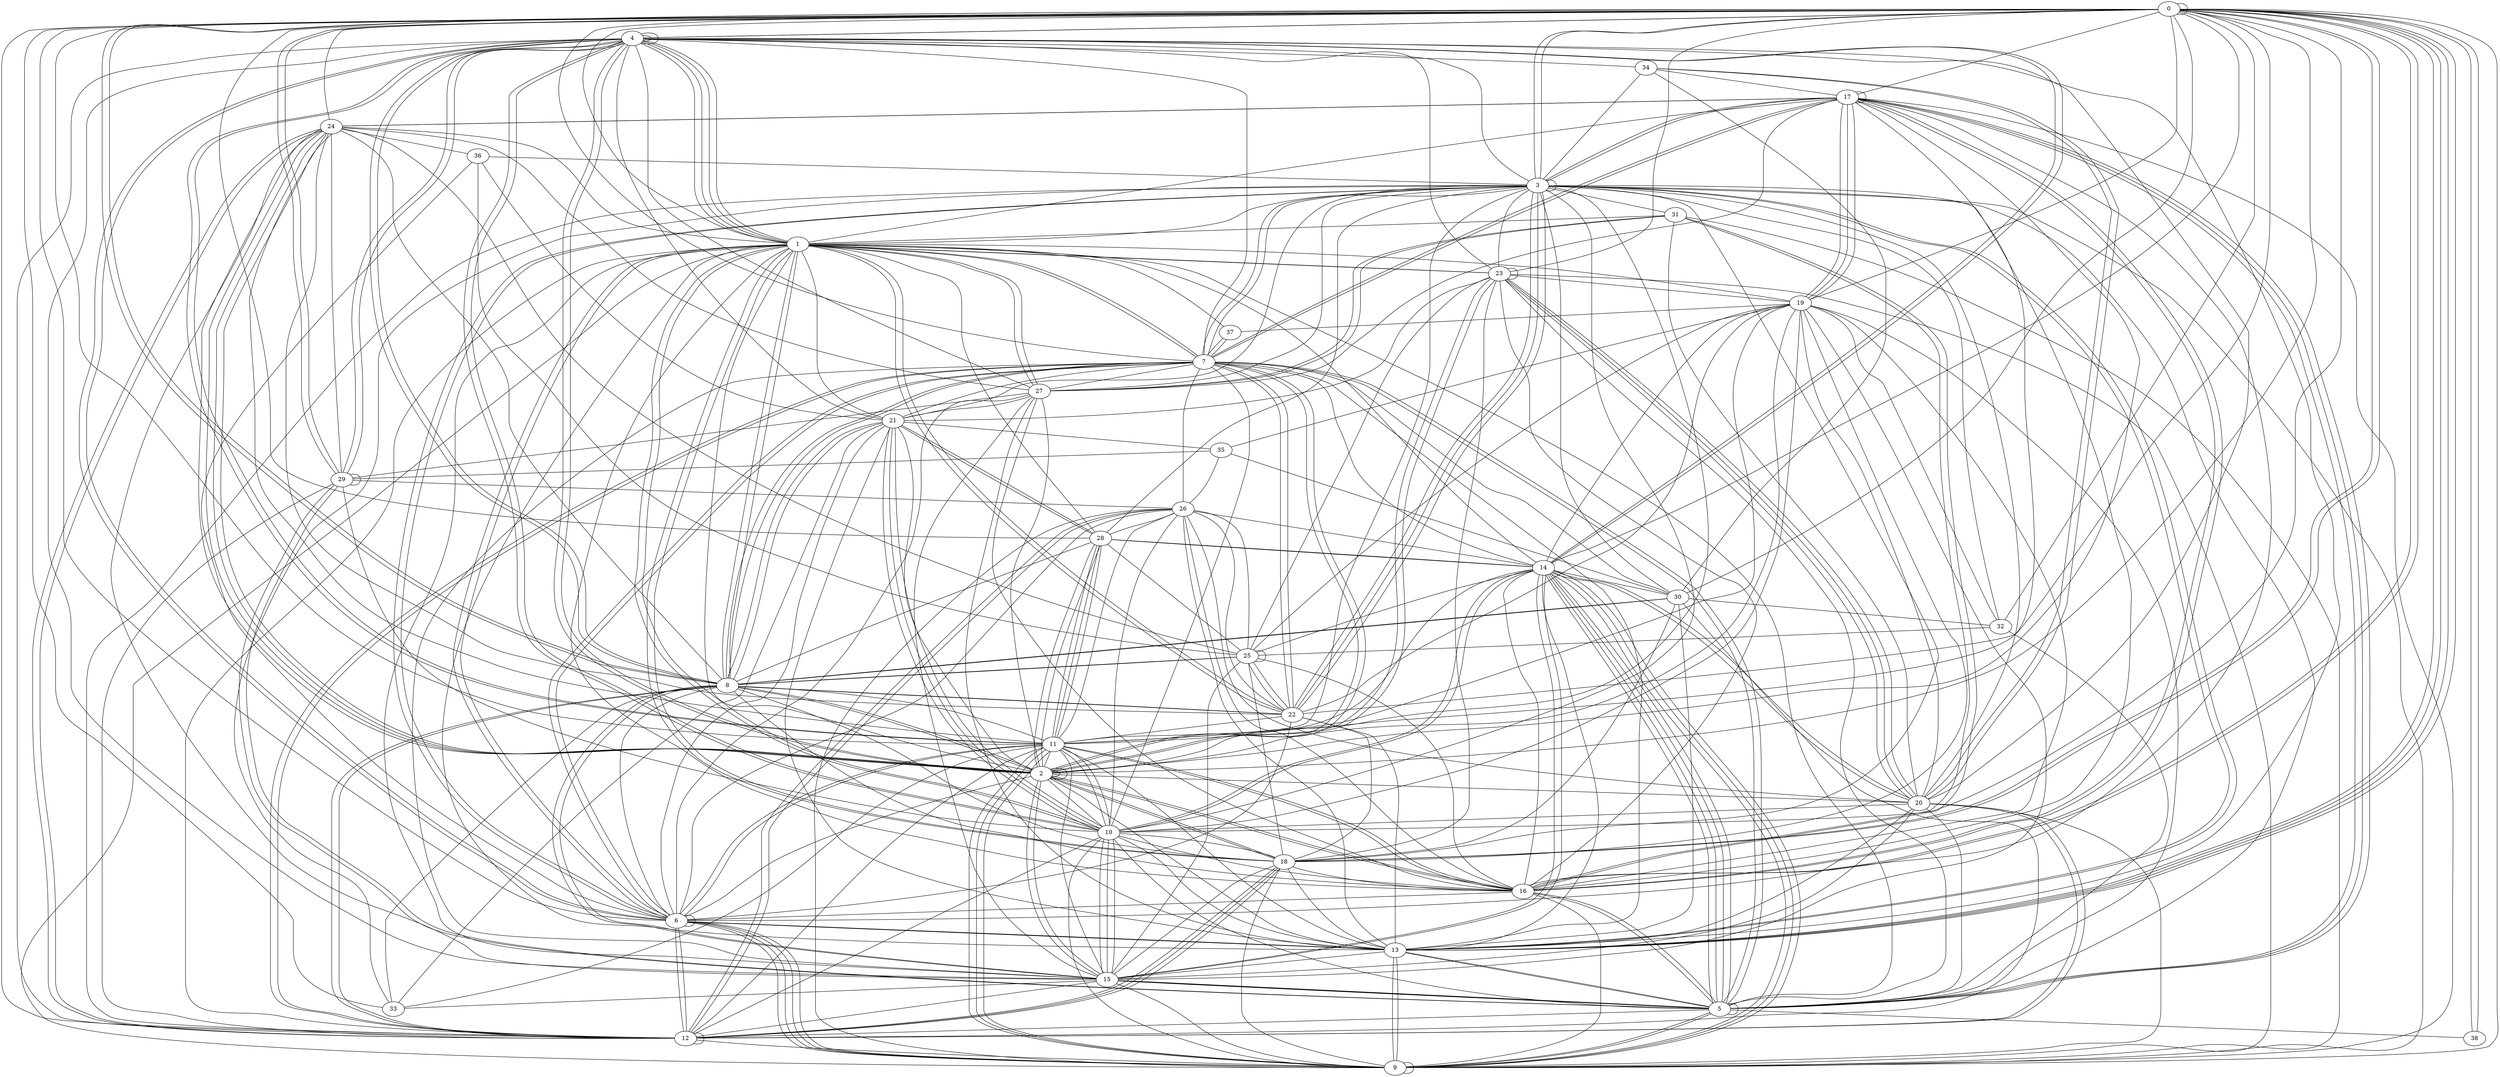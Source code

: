 graph G {
0;
1;
2;
3;
4;
5;
6;
7;
8;
9;
10;
11;
12;
13;
14;
15;
16;
17;
18;
19;
20;
21;
22;
23;
24;
25;
26;
27;
28;
29;
30;
31;
32;
33;
34;
35;
36;
37;
38;
27--1 ;
12--10 ;
25--23 ;
17--16 ;
6--17 ;
9--6 ;
25--22 ;
9--13 ;
13--11 ;
28--14 ;
12--20 ;
15--5 ;
9--16 ;
0--13 ;
22--25 ;
14--15 ;
27--1 ;
5--14 ;
13--7 ;
9--17 ;
24--0 ;
21--6 ;
28--11 ;
14--9 ;
15--20 ;
6--9 ;
0--8 ;
3--0 ;
19--17 ;
22--24 ;
9--20 ;
5--10 ;
10--21 ;
3--13 ;
9--11 ;
2--3 ;
6--13 ;
26--35 ;
10--2 ;
8--30 ;
33--21 ;
35--30 ;
31--27 ;
2--21 ;
10--29 ;
8--22 ;
16--23 ;
0--12 ;
3--11 ;
0--38 ;
16--10 ;
31--20 ;
18--12 ;
1--4 ;
11--33 ;
4--27 ;
33--8 ;
11--8 ;
3--22 ;
19--18 ;
11--10 ;
6--11 ;
8--1 ;
18--3 ;
23--0 ;
15--14 ;
12--18 ;
1--4 ;
6--9 ;
13--14 ;
5--3 ;
25--8 ;
22--0 ;
0--10 ;
19--37 ;
4--23 ;
26--25 ;
32--3 ;
8--25 ;
9--23 ;
15--4 ;
10--21 ;
10--1 ;
15--10 ;
0--13 ;
5--38 ;
30--8 ;
12--1 ;
1--16 ;
3--17 ;
4--29 ;
11--0 ;
18--12 ;
15--1 ;
18--16 ;
14--11 ;
12--24 ;
4--14 ;
17--7 ;
6--4 ;
20--23 ;
4--7 ;
6--6 ;
20--13 ;
38--0 ;
4--34 ;
19--20 ;
3--9 ;
9--14 ;
36--21 ;
4--13 ;
13--21 ;
6--12 ;
10--3 ;
19--5 ;
13--15 ;
6--2 ;
7--5 ;
2--0 ;
30--12 ;
12--29 ;
16--11 ;
1--10 ;
19--14 ;
8--12 ;
13--27 ;
7--22 ;
4--2 ;
13--1 ;
7--1 ;
21--28 ;
8--21 ;
32--19 ;
5--20 ;
8--6 ;
2--2 ;
5--15 ;
14--4 ;
22--11 ;
17--19 ;
10--18 ;
3--20 ;
3--28 ;
0--7 ;
12--12 ;
6--4 ;
17--11 ;
6--9 ;
1--17 ;
24--2 ;
2--24 ;
31--1 ;
0--4 ;
0--13 ;
15--12 ;
3--34 ;
15--33 ;
21--35 ;
3--23 ;
2--16 ;
16--11 ;
24--2 ;
22--1 ;
15--8 ;
9--10 ;
4--0 ;
7--27 ;
4--11 ;
1--2 ;
3--4 ;
24--36 ;
8--1 ;
20--23 ;
7--37 ;
24--8 ;
36--6 ;
25--24 ;
1--4 ;
34--17 ;
11--28 ;
24--11 ;
4--1 ;
0--30 ;
16--5 ;
17--17 ;
30--7 ;
2--17 ;
21--23 ;
19--15 ;
29--4 ;
8--12 ;
5--5 ;
7--8 ;
14--5 ;
6--7 ;
19--1 ;
9--15 ;
8--15 ;
19--2 ;
19--10 ;
8--2 ;
16--0 ;
27--16 ;
6--13 ;
34--30 ;
0--14 ;
1--23 ;
11--19 ;
4--20 ;
25--36 ;
6--0 ;
8--0 ;
31--16 ;
0--29 ;
12--4 ;
20--14 ;
37--7 ;
17--24 ;
20--34 ;
6--12 ;
9--9 ;
5--12 ;
9--14 ;
5--9 ;
29--5 ;
22--3 ;
18--25 ;
14--28 ;
21--4 ;
4--11 ;
5--14 ;
13--5 ;
15--24 ;
22--19 ;
5--14 ;
10--15 ;
0--32 ;
13--9 ;
9--11 ;
26--16 ;
3--7 ;
1--6 ;
5--32 ;
0--16 ;
15--11 ;
10--4 ;
24--27 ;
25--15 ;
18--22 ;
2--23 ;
4--10 ;
2--20 ;
12--20 ;
7--10 ;
21--3 ;
27--6 ;
2--13 ;
17--16 ;
5--23 ;
27--3 ;
2--4 ;
1--5 ;
28--1 ;
6--22 ;
3--7 ;
16--2 ;
11--2 ;
26--13 ;
22--1 ;
5--17 ;
20--34 ;
10--11 ;
18--1 ;
26--9 ;
12--7 ;
7--2 ;
31--27 ;
20--23 ;
12--9 ;
5--17 ;
13--3 ;
3--22 ;
23--2 ;
29--26 ;
1--6 ;
6--26 ;
32--25 ;
21--10 ;
13--6 ;
4--4 ;
10--14 ;
3--0 ;
0--28 ;
14--30 ;
29--27 ;
9--1 ;
18--1 ;
16--8 ;
10--13 ;
36--3 ;
17--5 ;
15--7 ;
21--7 ;
24--17 ;
5--13 ;
14--26 ;
20--10 ;
0--18 ;
23--19 ;
17--7 ;
7--2 ;
16--6 ;
1--24 ;
18--2 ;
7--22 ;
19--0 ;
29--29 ;
20--14 ;
19--25 ;
11--6 ;
7--8 ;
2--18 ;
21--1 ;
7--12 ;
1--14 ;
0--13 ;
18--15 ;
25--14 ;
3--6 ;
2--8 ;
27--21 ;
12--26 ;
2--28 ;
10--26 ;
26--7 ;
26--28 ;
27--17 ;
35--29 ;
3--17 ;
8--4 ;
12--24 ;
0--33 ;
23--23 ;
13--18 ;
6--3 ;
2--27 ;
26--12 ;
2--15 ;
16--31 ;
8--28 ;
30--32 ;
3--3 ;
26--11 ;
16--19 ;
16--5 ;
30--3 ;
26--20 ;
24--2 ;
33--3 ;
5--9 ;
2--2 ;
7--14 ;
21--8 ;
25--16 ;
9--18 ;
17--19 ;
15--10 ;
23--18 ;
13--22 ;
5--15 ;
17--0 ;
3--31 ;
0--9 ;
18--30 ;
37--1 ;
0--29 ;
25--25 ;
13--30 ;
1--0 ;
19--35 ;
25--28 ;
7--6 ;
18--8 ;
4--8 ;
9--31 ;
0--18 ;
10--14 ;
16--3 ;
21--28 ;
5--29 ;
28--11 ;
28--2 ;
5--7 ;
0--0 ;
9--11 ;
3--1 ;
15--27 ;
1--7 ;
4--4 ;
22--8 ;
26--22 ;
11--12 ;
15--2 ;
3--12 ;
1--23 ;
29--24 ;
16--14 ;
}
